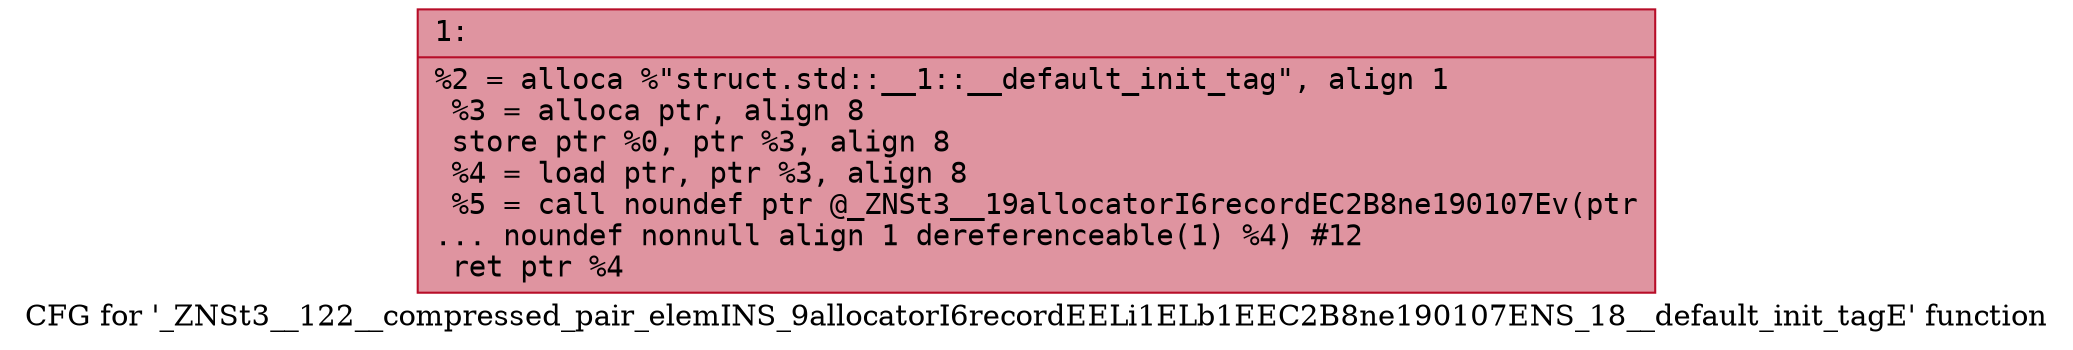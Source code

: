 digraph "CFG for '_ZNSt3__122__compressed_pair_elemINS_9allocatorI6recordEELi1ELb1EEC2B8ne190107ENS_18__default_init_tagE' function" {
	label="CFG for '_ZNSt3__122__compressed_pair_elemINS_9allocatorI6recordEELi1ELb1EEC2B8ne190107ENS_18__default_init_tagE' function";

	Node0x60000177e8a0 [shape=record,color="#b70d28ff", style=filled, fillcolor="#b70d2870" fontname="Courier",label="{1:\l|  %2 = alloca %\"struct.std::__1::__default_init_tag\", align 1\l  %3 = alloca ptr, align 8\l  store ptr %0, ptr %3, align 8\l  %4 = load ptr, ptr %3, align 8\l  %5 = call noundef ptr @_ZNSt3__19allocatorI6recordEC2B8ne190107Ev(ptr\l... noundef nonnull align 1 dereferenceable(1) %4) #12\l  ret ptr %4\l}"];
}

